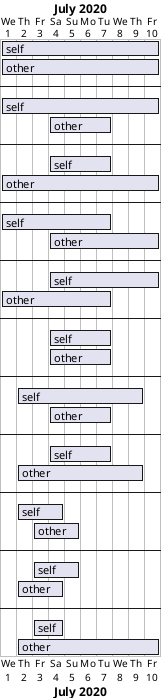 @startgantt
Project starts 2020-07-01
[self] as [s0] starts 2020-07-01 and ends 2020-07-10
[other] as [o0] starts 2020-07-01 and ends 2020-07-10
--
[self] as [s1] starts 2020-07-01 and ends 2020-07-10
[other] as [o1] starts 2020-07-04 and ends 2020-07-07
--
[self] as [s2] starts 2020-07-04 and ends 2020-07-07
[other] as [o2] starts 2020-07-01 and ends 2020-07-10
--
[self] as [s3] starts 2020-07-01 and ends 2020-07-07
[other] as [o3] starts 2020-07-04 and ends 2020-07-10
--
[self] as [s4] starts 2020-07-04 and ends 2020-07-10
[other] as [o4] starts 2020-07-01 and ends 2020-07-07
--
[self] as [s5] starts 2020-07-04 and ends 2020-07-07
[other] as [o5] starts 2020-07-04 and ends 2020-07-07
--
[self] as [s6] starts 2020-07-02 and ends 2020-07-09
[other] as [o6] starts 2020-07-04 and ends 2020-07-07
--
[self] as [s7] starts 2020-07-04 and ends 2020-07-07
[other] as [o7] starts 2020-07-02 and ends 2020-07-09
--
[self] as [s8] starts 2020-07-02 and ends 2020-07-04
[other] as [o8] starts 2020-07-03 and ends 2020-07-05
--
[self] as [s9] starts 2020-07-03 and ends 2020-07-05
[other] as [o9] starts 2020-07-02 and ends 2020-07-04
--
[self] as [s10] starts 2020-07-03 and ends 2020-07-04
[other] as [o10] starts 2020-07-02 and ends 2020-07-10

@endgantt
